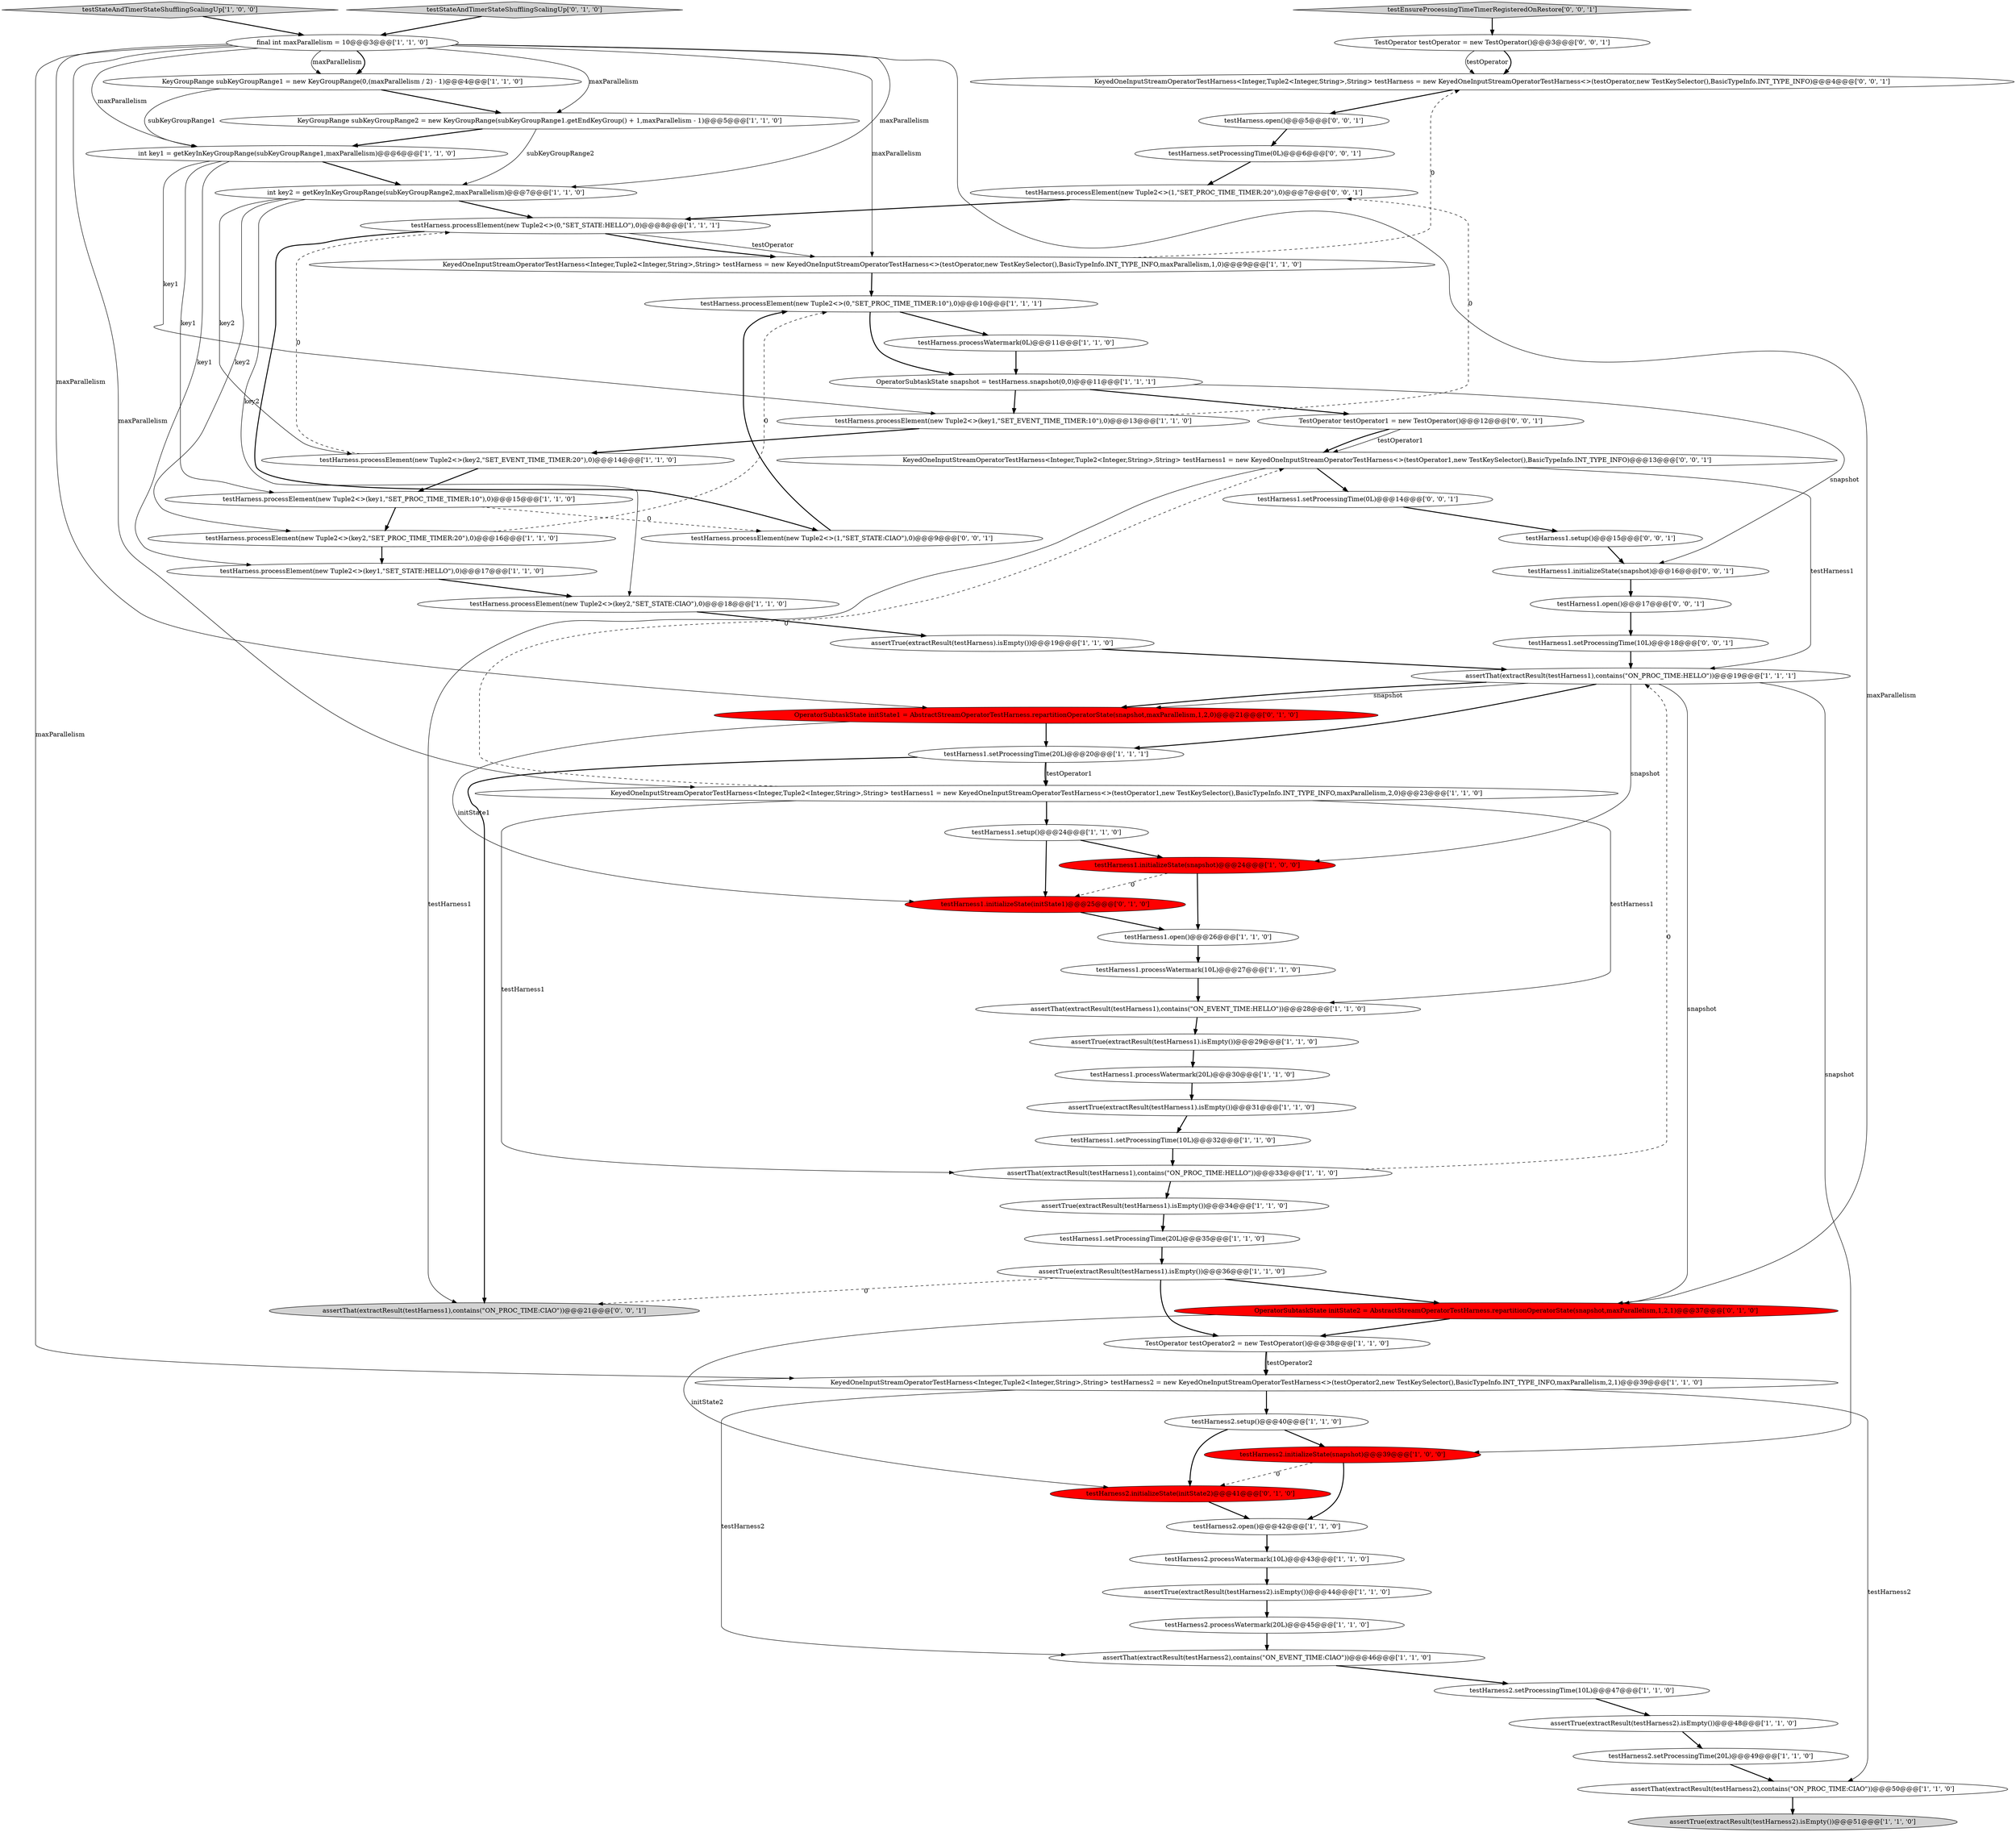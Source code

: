 digraph {
67 [style = filled, label = "testEnsureProcessingTimeTimerRegisteredOnRestore['0', '0', '1']", fillcolor = lightgray, shape = diamond image = "AAA0AAABBB3BBB"];
20 [style = filled, label = "testHarness.processElement(new Tuple2<>(key1,\"SET_STATE:HELLO\"),0)@@@17@@@['1', '1', '0']", fillcolor = white, shape = ellipse image = "AAA0AAABBB1BBB"];
62 [style = filled, label = "TestOperator testOperator1 = new TestOperator()@@@12@@@['0', '0', '1']", fillcolor = white, shape = ellipse image = "AAA0AAABBB3BBB"];
3 [style = filled, label = "assertThat(extractResult(testHarness2),contains(\"ON_PROC_TIME:CIAO\"))@@@50@@@['1', '1', '0']", fillcolor = white, shape = ellipse image = "AAA0AAABBB1BBB"];
24 [style = filled, label = "TestOperator testOperator2 = new TestOperator()@@@38@@@['1', '1', '0']", fillcolor = white, shape = ellipse image = "AAA0AAABBB1BBB"];
26 [style = filled, label = "testHarness.processElement(new Tuple2<>(key1,\"SET_PROC_TIME_TIMER:10\"),0)@@@15@@@['1', '1', '0']", fillcolor = white, shape = ellipse image = "AAA0AAABBB1BBB"];
28 [style = filled, label = "testHarness2.setProcessingTime(20L)@@@49@@@['1', '1', '0']", fillcolor = white, shape = ellipse image = "AAA0AAABBB1BBB"];
40 [style = filled, label = "KeyGroupRange subKeyGroupRange1 = new KeyGroupRange(0,(maxParallelism / 2) - 1)@@@4@@@['1', '1', '0']", fillcolor = white, shape = ellipse image = "AAA0AAABBB1BBB"];
54 [style = filled, label = "testHarness.setProcessingTime(0L)@@@6@@@['0', '0', '1']", fillcolor = white, shape = ellipse image = "AAA0AAABBB3BBB"];
43 [style = filled, label = "testHarness2.processWatermark(20L)@@@45@@@['1', '1', '0']", fillcolor = white, shape = ellipse image = "AAA0AAABBB1BBB"];
57 [style = filled, label = "testHarness1.setup()@@@15@@@['0', '0', '1']", fillcolor = white, shape = ellipse image = "AAA0AAABBB3BBB"];
1 [style = filled, label = "testHarness1.open()@@@26@@@['1', '1', '0']", fillcolor = white, shape = ellipse image = "AAA0AAABBB1BBB"];
66 [style = filled, label = "testHarness1.open()@@@17@@@['0', '0', '1']", fillcolor = white, shape = ellipse image = "AAA0AAABBB3BBB"];
27 [style = filled, label = "testHarness1.setup()@@@24@@@['1', '1', '0']", fillcolor = white, shape = ellipse image = "AAA0AAABBB1BBB"];
4 [style = filled, label = "KeyedOneInputStreamOperatorTestHarness<Integer,Tuple2<Integer,String>,String> testHarness = new KeyedOneInputStreamOperatorTestHarness<>(testOperator,new TestKeySelector(),BasicTypeInfo.INT_TYPE_INFO,maxParallelism,1,0)@@@9@@@['1', '1', '0']", fillcolor = white, shape = ellipse image = "AAA0AAABBB1BBB"];
10 [style = filled, label = "assertThat(extractResult(testHarness1),contains(\"ON_PROC_TIME:HELLO\"))@@@19@@@['1', '1', '1']", fillcolor = white, shape = ellipse image = "AAA0AAABBB1BBB"];
58 [style = filled, label = "testHarness1.initializeState(snapshot)@@@16@@@['0', '0', '1']", fillcolor = white, shape = ellipse image = "AAA0AAABBB3BBB"];
42 [style = filled, label = "KeyGroupRange subKeyGroupRange2 = new KeyGroupRange(subKeyGroupRange1.getEndKeyGroup() + 1,maxParallelism - 1)@@@5@@@['1', '1', '0']", fillcolor = white, shape = ellipse image = "AAA0AAABBB1BBB"];
59 [style = filled, label = "assertThat(extractResult(testHarness1),contains(\"ON_PROC_TIME:CIAO\"))@@@21@@@['0', '0', '1']", fillcolor = lightgray, shape = ellipse image = "AAA0AAABBB3BBB"];
65 [style = filled, label = "testHarness1.setProcessingTime(0L)@@@14@@@['0', '0', '1']", fillcolor = white, shape = ellipse image = "AAA0AAABBB3BBB"];
14 [style = filled, label = "int key1 = getKeyInKeyGroupRange(subKeyGroupRange1,maxParallelism)@@@6@@@['1', '1', '0']", fillcolor = white, shape = ellipse image = "AAA0AAABBB1BBB"];
32 [style = filled, label = "OperatorSubtaskState snapshot = testHarness.snapshot(0,0)@@@11@@@['1', '1', '1']", fillcolor = white, shape = ellipse image = "AAA0AAABBB1BBB"];
37 [style = filled, label = "testHarness2.open()@@@42@@@['1', '1', '0']", fillcolor = white, shape = ellipse image = "AAA0AAABBB1BBB"];
8 [style = filled, label = "testHarness1.setProcessingTime(20L)@@@20@@@['1', '1', '1']", fillcolor = white, shape = ellipse image = "AAA0AAABBB1BBB"];
31 [style = filled, label = "assertTrue(extractResult(testHarness1).isEmpty())@@@31@@@['1', '1', '0']", fillcolor = white, shape = ellipse image = "AAA0AAABBB1BBB"];
49 [style = filled, label = "OperatorSubtaskState initState1 = AbstractStreamOperatorTestHarness.repartitionOperatorState(snapshot,maxParallelism,1,2,0)@@@21@@@['0', '1', '0']", fillcolor = red, shape = ellipse image = "AAA1AAABBB2BBB"];
11 [style = filled, label = "assertTrue(extractResult(testHarness1).isEmpty())@@@36@@@['1', '1', '0']", fillcolor = white, shape = ellipse image = "AAA0AAABBB1BBB"];
19 [style = filled, label = "testHarness.processElement(new Tuple2<>(0,\"SET_STATE:HELLO\"),0)@@@8@@@['1', '1', '1']", fillcolor = white, shape = ellipse image = "AAA0AAABBB1BBB"];
36 [style = filled, label = "KeyedOneInputStreamOperatorTestHarness<Integer,Tuple2<Integer,String>,String> testHarness1 = new KeyedOneInputStreamOperatorTestHarness<>(testOperator1,new TestKeySelector(),BasicTypeInfo.INT_TYPE_INFO,maxParallelism,2,0)@@@23@@@['1', '1', '0']", fillcolor = white, shape = ellipse image = "AAA0AAABBB1BBB"];
47 [style = filled, label = "testHarness1.processWatermark(10L)@@@27@@@['1', '1', '0']", fillcolor = white, shape = ellipse image = "AAA0AAABBB1BBB"];
52 [style = filled, label = "OperatorSubtaskState initState2 = AbstractStreamOperatorTestHarness.repartitionOperatorState(snapshot,maxParallelism,1,2,1)@@@37@@@['0', '1', '0']", fillcolor = red, shape = ellipse image = "AAA1AAABBB2BBB"];
39 [style = filled, label = "assertTrue(extractResult(testHarness).isEmpty())@@@19@@@['1', '1', '0']", fillcolor = white, shape = ellipse image = "AAA0AAABBB1BBB"];
46 [style = filled, label = "testHarness2.initializeState(snapshot)@@@39@@@['1', '0', '0']", fillcolor = red, shape = ellipse image = "AAA1AAABBB1BBB"];
55 [style = filled, label = "KeyedOneInputStreamOperatorTestHarness<Integer,Tuple2<Integer,String>,String> testHarness = new KeyedOneInputStreamOperatorTestHarness<>(testOperator,new TestKeySelector(),BasicTypeInfo.INT_TYPE_INFO)@@@4@@@['0', '0', '1']", fillcolor = white, shape = ellipse image = "AAA0AAABBB3BBB"];
25 [style = filled, label = "assertTrue(extractResult(testHarness2).isEmpty())@@@48@@@['1', '1', '0']", fillcolor = white, shape = ellipse image = "AAA0AAABBB1BBB"];
35 [style = filled, label = "assertTrue(extractResult(testHarness2).isEmpty())@@@44@@@['1', '1', '0']", fillcolor = white, shape = ellipse image = "AAA0AAABBB1BBB"];
41 [style = filled, label = "testHarness.processElement(new Tuple2<>(key1,\"SET_EVENT_TIME_TIMER:10\"),0)@@@13@@@['1', '1', '0']", fillcolor = white, shape = ellipse image = "AAA0AAABBB1BBB"];
61 [style = filled, label = "testHarness.processElement(new Tuple2<>(1,\"SET_STATE:CIAO\"),0)@@@9@@@['0', '0', '1']", fillcolor = white, shape = ellipse image = "AAA0AAABBB3BBB"];
30 [style = filled, label = "testHarness.processElement(new Tuple2<>(key2,\"SET_PROC_TIME_TIMER:20\"),0)@@@16@@@['1', '1', '0']", fillcolor = white, shape = ellipse image = "AAA0AAABBB1BBB"];
33 [style = filled, label = "testHarness.processElement(new Tuple2<>(key2,\"SET_STATE:CIAO\"),0)@@@18@@@['1', '1', '0']", fillcolor = white, shape = ellipse image = "AAA0AAABBB1BBB"];
7 [style = filled, label = "testHarness1.setProcessingTime(10L)@@@32@@@['1', '1', '0']", fillcolor = white, shape = ellipse image = "AAA0AAABBB1BBB"];
48 [style = filled, label = "testHarness1.initializeState(initState1)@@@25@@@['0', '1', '0']", fillcolor = red, shape = ellipse image = "AAA1AAABBB2BBB"];
45 [style = filled, label = "testHarness2.setup()@@@40@@@['1', '1', '0']", fillcolor = white, shape = ellipse image = "AAA0AAABBB1BBB"];
53 [style = filled, label = "testHarness1.setProcessingTime(10L)@@@18@@@['0', '0', '1']", fillcolor = white, shape = ellipse image = "AAA0AAABBB3BBB"];
6 [style = filled, label = "testHarness1.setProcessingTime(20L)@@@35@@@['1', '1', '0']", fillcolor = white, shape = ellipse image = "AAA0AAABBB1BBB"];
50 [style = filled, label = "testStateAndTimerStateShufflingScalingUp['0', '1', '0']", fillcolor = lightgray, shape = diamond image = "AAA0AAABBB2BBB"];
38 [style = filled, label = "final int maxParallelism = 10@@@3@@@['1', '1', '0']", fillcolor = white, shape = ellipse image = "AAA0AAABBB1BBB"];
12 [style = filled, label = "assertThat(extractResult(testHarness2),contains(\"ON_EVENT_TIME:CIAO\"))@@@46@@@['1', '1', '0']", fillcolor = white, shape = ellipse image = "AAA0AAABBB1BBB"];
2 [style = filled, label = "assertTrue(extractResult(testHarness2).isEmpty())@@@51@@@['1', '1', '0']", fillcolor = lightgray, shape = ellipse image = "AAA0AAABBB1BBB"];
63 [style = filled, label = "testHarness.open()@@@5@@@['0', '0', '1']", fillcolor = white, shape = ellipse image = "AAA0AAABBB3BBB"];
9 [style = filled, label = "assertTrue(extractResult(testHarness1).isEmpty())@@@34@@@['1', '1', '0']", fillcolor = white, shape = ellipse image = "AAA0AAABBB1BBB"];
51 [style = filled, label = "testHarness2.initializeState(initState2)@@@41@@@['0', '1', '0']", fillcolor = red, shape = ellipse image = "AAA1AAABBB2BBB"];
16 [style = filled, label = "testStateAndTimerStateShufflingScalingUp['1', '0', '0']", fillcolor = lightgray, shape = diamond image = "AAA0AAABBB1BBB"];
23 [style = filled, label = "testHarness1.processWatermark(20L)@@@30@@@['1', '1', '0']", fillcolor = white, shape = ellipse image = "AAA0AAABBB1BBB"];
0 [style = filled, label = "testHarness.processElement(new Tuple2<>(key2,\"SET_EVENT_TIME_TIMER:20\"),0)@@@14@@@['1', '1', '0']", fillcolor = white, shape = ellipse image = "AAA0AAABBB1BBB"];
64 [style = filled, label = "testHarness.processElement(new Tuple2<>(1,\"SET_PROC_TIME_TIMER:20\"),0)@@@7@@@['0', '0', '1']", fillcolor = white, shape = ellipse image = "AAA0AAABBB3BBB"];
56 [style = filled, label = "KeyedOneInputStreamOperatorTestHarness<Integer,Tuple2<Integer,String>,String> testHarness1 = new KeyedOneInputStreamOperatorTestHarness<>(testOperator1,new TestKeySelector(),BasicTypeInfo.INT_TYPE_INFO)@@@13@@@['0', '0', '1']", fillcolor = white, shape = ellipse image = "AAA0AAABBB3BBB"];
5 [style = filled, label = "assertTrue(extractResult(testHarness1).isEmpty())@@@29@@@['1', '1', '0']", fillcolor = white, shape = ellipse image = "AAA0AAABBB1BBB"];
34 [style = filled, label = "testHarness1.initializeState(snapshot)@@@24@@@['1', '0', '0']", fillcolor = red, shape = ellipse image = "AAA1AAABBB1BBB"];
44 [style = filled, label = "assertThat(extractResult(testHarness1),contains(\"ON_PROC_TIME:HELLO\"))@@@33@@@['1', '1', '0']", fillcolor = white, shape = ellipse image = "AAA0AAABBB1BBB"];
60 [style = filled, label = "TestOperator testOperator = new TestOperator()@@@3@@@['0', '0', '1']", fillcolor = white, shape = ellipse image = "AAA0AAABBB3BBB"];
13 [style = filled, label = "testHarness.processWatermark(0L)@@@11@@@['1', '1', '0']", fillcolor = white, shape = ellipse image = "AAA0AAABBB1BBB"];
18 [style = filled, label = "int key2 = getKeyInKeyGroupRange(subKeyGroupRange2,maxParallelism)@@@7@@@['1', '1', '0']", fillcolor = white, shape = ellipse image = "AAA0AAABBB1BBB"];
29 [style = filled, label = "KeyedOneInputStreamOperatorTestHarness<Integer,Tuple2<Integer,String>,String> testHarness2 = new KeyedOneInputStreamOperatorTestHarness<>(testOperator2,new TestKeySelector(),BasicTypeInfo.INT_TYPE_INFO,maxParallelism,2,1)@@@39@@@['1', '1', '0']", fillcolor = white, shape = ellipse image = "AAA0AAABBB1BBB"];
22 [style = filled, label = "assertThat(extractResult(testHarness1),contains(\"ON_EVENT_TIME:HELLO\"))@@@28@@@['1', '1', '0']", fillcolor = white, shape = ellipse image = "AAA0AAABBB1BBB"];
17 [style = filled, label = "testHarness2.setProcessingTime(10L)@@@47@@@['1', '1', '0']", fillcolor = white, shape = ellipse image = "AAA0AAABBB1BBB"];
21 [style = filled, label = "testHarness.processElement(new Tuple2<>(0,\"SET_PROC_TIME_TIMER:10\"),0)@@@10@@@['1', '1', '1']", fillcolor = white, shape = ellipse image = "AAA0AAABBB1BBB"];
15 [style = filled, label = "testHarness2.processWatermark(10L)@@@43@@@['1', '1', '0']", fillcolor = white, shape = ellipse image = "AAA0AAABBB1BBB"];
17->25 [style = bold, label=""];
41->0 [style = bold, label=""];
10->49 [style = solid, label="snapshot"];
52->51 [style = solid, label="initState2"];
18->30 [style = solid, label="key2"];
30->20 [style = bold, label=""];
0->19 [style = dashed, label="0"];
65->57 [style = bold, label=""];
10->52 [style = solid, label="snapshot"];
67->60 [style = bold, label=""];
37->15 [style = bold, label=""];
57->58 [style = bold, label=""];
35->43 [style = bold, label=""];
29->45 [style = bold, label=""];
9->6 [style = bold, label=""];
49->8 [style = bold, label=""];
52->24 [style = bold, label=""];
47->22 [style = bold, label=""];
55->63 [style = bold, label=""];
8->36 [style = bold, label=""];
32->62 [style = bold, label=""];
26->61 [style = dashed, label="0"];
10->8 [style = bold, label=""];
29->12 [style = solid, label="testHarness2"];
6->11 [style = bold, label=""];
38->18 [style = solid, label="maxParallelism"];
19->61 [style = bold, label=""];
28->3 [style = bold, label=""];
18->0 [style = solid, label="key2"];
48->1 [style = bold, label=""];
38->49 [style = solid, label="maxParallelism"];
41->64 [style = dashed, label="0"];
56->65 [style = bold, label=""];
21->13 [style = bold, label=""];
62->56 [style = bold, label=""];
25->28 [style = bold, label=""];
32->58 [style = solid, label="snapshot"];
13->32 [style = bold, label=""];
56->10 [style = solid, label="testHarness1"];
5->23 [style = bold, label=""];
63->54 [style = bold, label=""];
38->4 [style = solid, label="maxParallelism"];
18->19 [style = bold, label=""];
40->14 [style = solid, label="subKeyGroupRange1"];
4->21 [style = bold, label=""];
22->5 [style = bold, label=""];
46->37 [style = bold, label=""];
15->35 [style = bold, label=""];
60->55 [style = bold, label=""];
4->55 [style = dashed, label="0"];
46->51 [style = dashed, label="0"];
3->2 [style = bold, label=""];
43->12 [style = bold, label=""];
14->26 [style = solid, label="key1"];
38->14 [style = solid, label="maxParallelism"];
10->46 [style = solid, label="snapshot"];
60->55 [style = solid, label="testOperator"];
14->18 [style = bold, label=""];
45->46 [style = bold, label=""];
53->10 [style = bold, label=""];
38->42 [style = solid, label="maxParallelism"];
10->49 [style = bold, label=""];
38->36 [style = solid, label="maxParallelism"];
7->44 [style = bold, label=""];
19->4 [style = solid, label="testOperator"];
23->31 [style = bold, label=""];
29->3 [style = solid, label="testHarness2"];
54->64 [style = bold, label=""];
64->19 [style = bold, label=""];
45->51 [style = bold, label=""];
49->48 [style = solid, label="initState1"];
11->59 [style = dashed, label="0"];
12->17 [style = bold, label=""];
36->22 [style = solid, label="testHarness1"];
61->21 [style = bold, label=""];
8->59 [style = bold, label=""];
11->24 [style = bold, label=""];
34->48 [style = dashed, label="0"];
31->7 [style = bold, label=""];
30->21 [style = dashed, label="0"];
42->14 [style = bold, label=""];
36->44 [style = solid, label="testHarness1"];
58->66 [style = bold, label=""];
51->37 [style = bold, label=""];
27->34 [style = bold, label=""];
42->18 [style = solid, label="subKeyGroupRange2"];
10->34 [style = solid, label="snapshot"];
32->41 [style = bold, label=""];
38->52 [style = solid, label="maxParallelism"];
56->59 [style = solid, label="testHarness1"];
38->40 [style = bold, label=""];
44->9 [style = bold, label=""];
38->29 [style = solid, label="maxParallelism"];
0->26 [style = bold, label=""];
38->40 [style = solid, label="maxParallelism"];
66->53 [style = bold, label=""];
34->1 [style = bold, label=""];
24->29 [style = bold, label=""];
11->52 [style = bold, label=""];
20->33 [style = bold, label=""];
26->30 [style = bold, label=""];
62->56 [style = solid, label="testOperator1"];
1->47 [style = bold, label=""];
33->39 [style = bold, label=""];
36->27 [style = bold, label=""];
50->38 [style = bold, label=""];
36->56 [style = dashed, label="0"];
21->32 [style = bold, label=""];
14->20 [style = solid, label="key1"];
39->10 [style = bold, label=""];
27->48 [style = bold, label=""];
18->33 [style = solid, label="key2"];
44->10 [style = dashed, label="0"];
19->4 [style = bold, label=""];
40->42 [style = bold, label=""];
24->29 [style = solid, label="testOperator2"];
16->38 [style = bold, label=""];
14->41 [style = solid, label="key1"];
8->36 [style = solid, label="testOperator1"];
}

